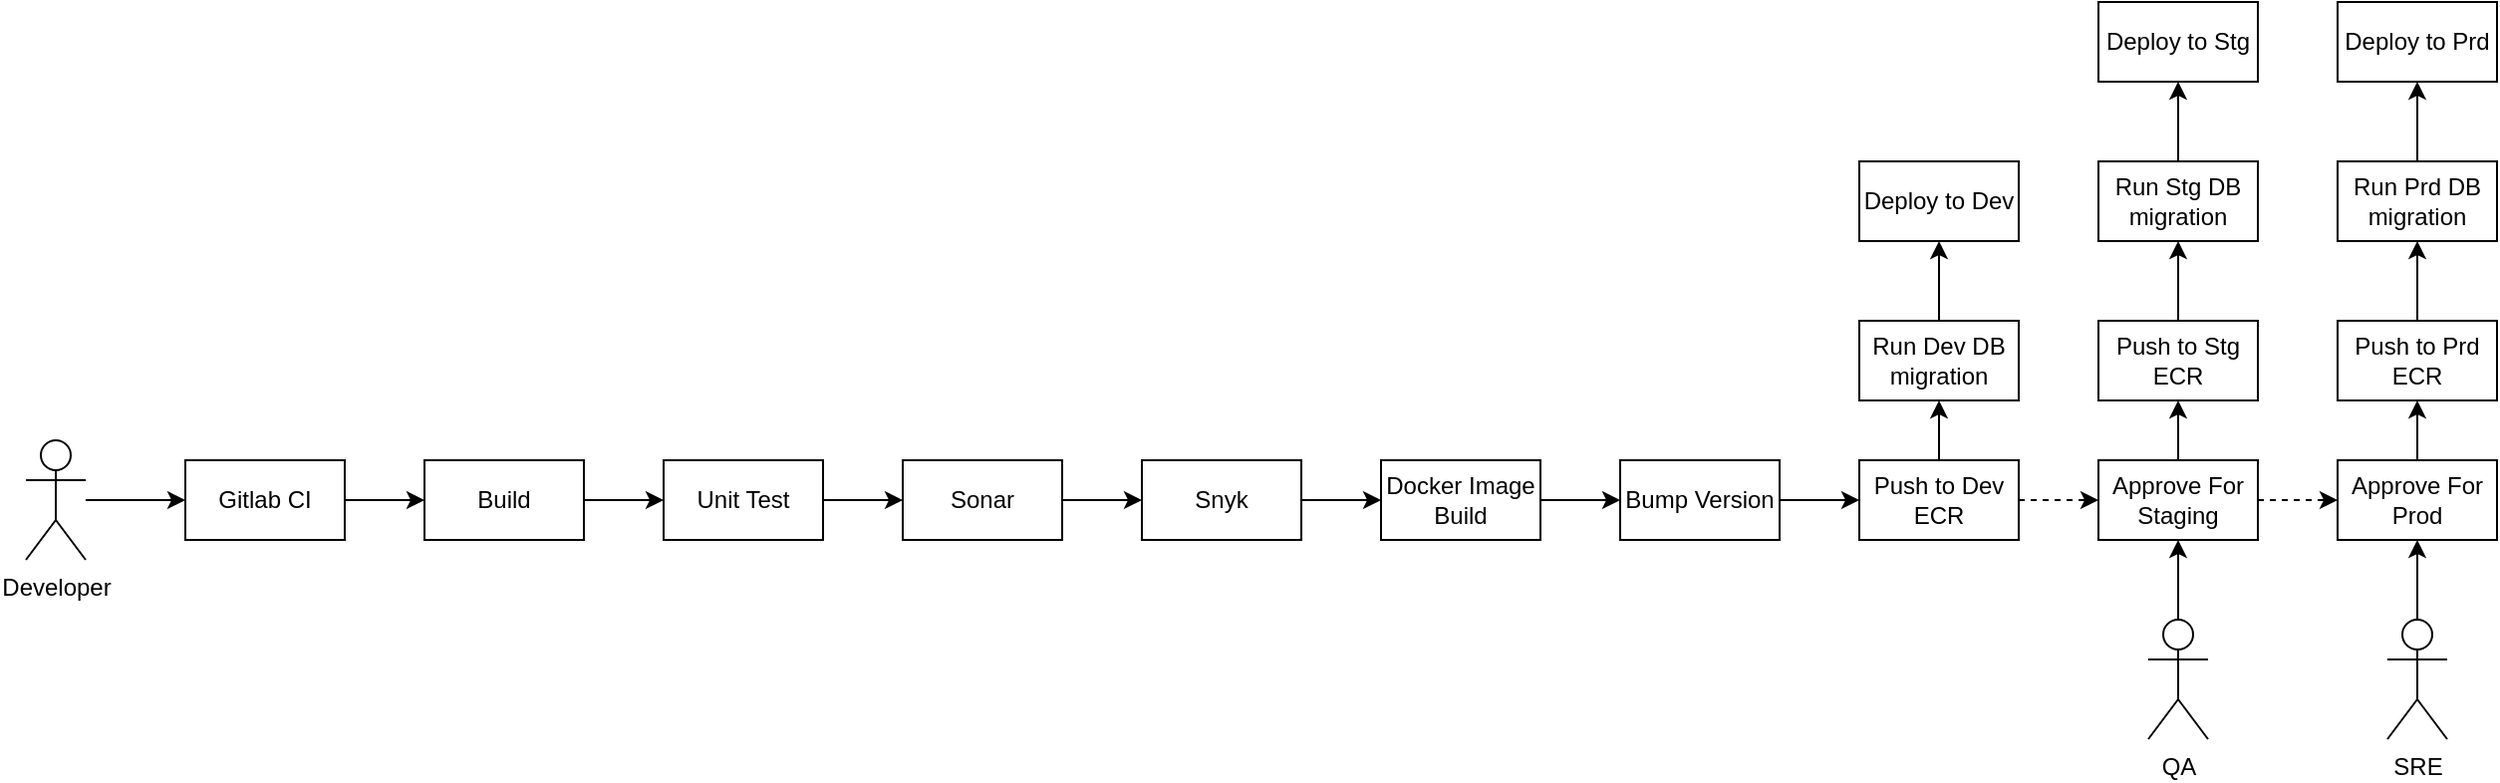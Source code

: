 <mxfile version="24.7.17">
  <diagram name="Page-1" id="igBCnnvXsr1_LxXn-1ay">
    <mxGraphModel dx="1026" dy="650" grid="1" gridSize="10" guides="1" tooltips="1" connect="1" arrows="1" fold="1" page="1" pageScale="1" pageWidth="850" pageHeight="1100" math="0" shadow="0">
      <root>
        <mxCell id="0" />
        <mxCell id="1" parent="0" />
        <mxCell id="UhB48WPvwvY5M4VgbpCV-41" style="edgeStyle=orthogonalEdgeStyle;rounded=0;orthogonalLoop=1;jettySize=auto;html=1;entryX=0;entryY=0.5;entryDx=0;entryDy=0;" edge="1" parent="1" source="UhB48WPvwvY5M4VgbpCV-1" target="UhB48WPvwvY5M4VgbpCV-2">
          <mxGeometry relative="1" as="geometry" />
        </mxCell>
        <mxCell id="UhB48WPvwvY5M4VgbpCV-1" value="Developer" style="shape=umlActor;verticalLabelPosition=bottom;verticalAlign=top;html=1;outlineConnect=0;" vertex="1" parent="1">
          <mxGeometry x="120" y="260" width="30" height="60" as="geometry" />
        </mxCell>
        <mxCell id="UhB48WPvwvY5M4VgbpCV-42" style="edgeStyle=orthogonalEdgeStyle;rounded=0;orthogonalLoop=1;jettySize=auto;html=1;entryX=0;entryY=0.5;entryDx=0;entryDy=0;" edge="1" parent="1" source="UhB48WPvwvY5M4VgbpCV-2" target="UhB48WPvwvY5M4VgbpCV-3">
          <mxGeometry relative="1" as="geometry" />
        </mxCell>
        <mxCell id="UhB48WPvwvY5M4VgbpCV-2" value="Gitlab CI" style="rounded=0;whiteSpace=wrap;html=1;" vertex="1" parent="1">
          <mxGeometry x="200" y="270" width="80" height="40" as="geometry" />
        </mxCell>
        <mxCell id="UhB48WPvwvY5M4VgbpCV-43" style="edgeStyle=orthogonalEdgeStyle;rounded=0;orthogonalLoop=1;jettySize=auto;html=1;entryX=0;entryY=0.5;entryDx=0;entryDy=0;" edge="1" parent="1" source="UhB48WPvwvY5M4VgbpCV-3" target="UhB48WPvwvY5M4VgbpCV-4">
          <mxGeometry relative="1" as="geometry" />
        </mxCell>
        <mxCell id="UhB48WPvwvY5M4VgbpCV-3" value="Build" style="rounded=0;whiteSpace=wrap;html=1;" vertex="1" parent="1">
          <mxGeometry x="320" y="270" width="80" height="40" as="geometry" />
        </mxCell>
        <mxCell id="UhB48WPvwvY5M4VgbpCV-44" style="edgeStyle=orthogonalEdgeStyle;rounded=0;orthogonalLoop=1;jettySize=auto;html=1;entryX=0;entryY=0.5;entryDx=0;entryDy=0;" edge="1" parent="1" source="UhB48WPvwvY5M4VgbpCV-4" target="UhB48WPvwvY5M4VgbpCV-5">
          <mxGeometry relative="1" as="geometry" />
        </mxCell>
        <mxCell id="UhB48WPvwvY5M4VgbpCV-4" value="Unit Test" style="rounded=0;whiteSpace=wrap;html=1;" vertex="1" parent="1">
          <mxGeometry x="440" y="270" width="80" height="40" as="geometry" />
        </mxCell>
        <mxCell id="UhB48WPvwvY5M4VgbpCV-45" style="edgeStyle=orthogonalEdgeStyle;rounded=0;orthogonalLoop=1;jettySize=auto;html=1;entryX=0;entryY=0.5;entryDx=0;entryDy=0;" edge="1" parent="1" source="UhB48WPvwvY5M4VgbpCV-5" target="UhB48WPvwvY5M4VgbpCV-6">
          <mxGeometry relative="1" as="geometry" />
        </mxCell>
        <mxCell id="UhB48WPvwvY5M4VgbpCV-5" value="Sonar" style="rounded=0;whiteSpace=wrap;html=1;" vertex="1" parent="1">
          <mxGeometry x="560" y="270" width="80" height="40" as="geometry" />
        </mxCell>
        <mxCell id="UhB48WPvwvY5M4VgbpCV-46" style="edgeStyle=orthogonalEdgeStyle;rounded=0;orthogonalLoop=1;jettySize=auto;html=1;" edge="1" parent="1" source="UhB48WPvwvY5M4VgbpCV-6" target="UhB48WPvwvY5M4VgbpCV-7">
          <mxGeometry relative="1" as="geometry" />
        </mxCell>
        <mxCell id="UhB48WPvwvY5M4VgbpCV-6" value="Snyk" style="rounded=0;whiteSpace=wrap;html=1;" vertex="1" parent="1">
          <mxGeometry x="680" y="270" width="80" height="40" as="geometry" />
        </mxCell>
        <mxCell id="UhB48WPvwvY5M4VgbpCV-47" style="edgeStyle=orthogonalEdgeStyle;rounded=0;orthogonalLoop=1;jettySize=auto;html=1;entryX=0;entryY=0.5;entryDx=0;entryDy=0;" edge="1" parent="1" source="UhB48WPvwvY5M4VgbpCV-7" target="UhB48WPvwvY5M4VgbpCV-11">
          <mxGeometry relative="1" as="geometry" />
        </mxCell>
        <mxCell id="UhB48WPvwvY5M4VgbpCV-7" value="Docker Image Build" style="rounded=0;whiteSpace=wrap;html=1;" vertex="1" parent="1">
          <mxGeometry x="800" y="270" width="80" height="40" as="geometry" />
        </mxCell>
        <mxCell id="UhB48WPvwvY5M4VgbpCV-48" style="edgeStyle=orthogonalEdgeStyle;rounded=0;orthogonalLoop=1;jettySize=auto;html=1;" edge="1" parent="1" source="UhB48WPvwvY5M4VgbpCV-11" target="UhB48WPvwvY5M4VgbpCV-12">
          <mxGeometry relative="1" as="geometry" />
        </mxCell>
        <mxCell id="UhB48WPvwvY5M4VgbpCV-11" value="Bump Version" style="rounded=0;whiteSpace=wrap;html=1;" vertex="1" parent="1">
          <mxGeometry x="920" y="270" width="80" height="40" as="geometry" />
        </mxCell>
        <mxCell id="UhB48WPvwvY5M4VgbpCV-18" style="edgeStyle=orthogonalEdgeStyle;rounded=0;orthogonalLoop=1;jettySize=auto;html=1;entryX=0.5;entryY=1;entryDx=0;entryDy=0;" edge="1" parent="1" source="UhB48WPvwvY5M4VgbpCV-12" target="UhB48WPvwvY5M4VgbpCV-13">
          <mxGeometry relative="1" as="geometry" />
        </mxCell>
        <mxCell id="UhB48WPvwvY5M4VgbpCV-49" style="edgeStyle=orthogonalEdgeStyle;rounded=0;orthogonalLoop=1;jettySize=auto;html=1;entryX=0;entryY=0.5;entryDx=0;entryDy=0;dashed=1;" edge="1" parent="1" source="UhB48WPvwvY5M4VgbpCV-12" target="UhB48WPvwvY5M4VgbpCV-16">
          <mxGeometry relative="1" as="geometry" />
        </mxCell>
        <mxCell id="UhB48WPvwvY5M4VgbpCV-12" value="Push to Dev ECR" style="rounded=0;whiteSpace=wrap;html=1;" vertex="1" parent="1">
          <mxGeometry x="1040" y="270" width="80" height="40" as="geometry" />
        </mxCell>
        <mxCell id="UhB48WPvwvY5M4VgbpCV-19" style="edgeStyle=orthogonalEdgeStyle;rounded=0;orthogonalLoop=1;jettySize=auto;html=1;entryX=0.5;entryY=1;entryDx=0;entryDy=0;" edge="1" parent="1" source="UhB48WPvwvY5M4VgbpCV-13" target="UhB48WPvwvY5M4VgbpCV-14">
          <mxGeometry relative="1" as="geometry" />
        </mxCell>
        <mxCell id="UhB48WPvwvY5M4VgbpCV-13" value="Run Dev DB migration" style="rounded=0;whiteSpace=wrap;html=1;" vertex="1" parent="1">
          <mxGeometry x="1040" y="200" width="80" height="40" as="geometry" />
        </mxCell>
        <mxCell id="UhB48WPvwvY5M4VgbpCV-14" value="Deploy to Dev" style="rounded=0;whiteSpace=wrap;html=1;" vertex="1" parent="1">
          <mxGeometry x="1040" y="120" width="80" height="40" as="geometry" />
        </mxCell>
        <mxCell id="UhB48WPvwvY5M4VgbpCV-22" style="edgeStyle=orthogonalEdgeStyle;rounded=0;orthogonalLoop=1;jettySize=auto;html=1;entryX=0.5;entryY=1;entryDx=0;entryDy=0;" edge="1" parent="1" source="UhB48WPvwvY5M4VgbpCV-16" target="UhB48WPvwvY5M4VgbpCV-20">
          <mxGeometry relative="1" as="geometry" />
        </mxCell>
        <mxCell id="UhB48WPvwvY5M4VgbpCV-50" style="edgeStyle=orthogonalEdgeStyle;rounded=0;orthogonalLoop=1;jettySize=auto;html=1;entryX=0;entryY=0.5;entryDx=0;entryDy=0;dashed=1;" edge="1" parent="1" source="UhB48WPvwvY5M4VgbpCV-16" target="UhB48WPvwvY5M4VgbpCV-33">
          <mxGeometry relative="1" as="geometry" />
        </mxCell>
        <mxCell id="UhB48WPvwvY5M4VgbpCV-16" value="Approve For Staging" style="rounded=0;whiteSpace=wrap;html=1;" vertex="1" parent="1">
          <mxGeometry x="1160" y="270" width="80" height="40" as="geometry" />
        </mxCell>
        <mxCell id="UhB48WPvwvY5M4VgbpCV-24" style="edgeStyle=orthogonalEdgeStyle;rounded=0;orthogonalLoop=1;jettySize=auto;html=1;entryX=0.5;entryY=1;entryDx=0;entryDy=0;" edge="1" parent="1" source="UhB48WPvwvY5M4VgbpCV-17" target="UhB48WPvwvY5M4VgbpCV-21">
          <mxGeometry relative="1" as="geometry" />
        </mxCell>
        <mxCell id="UhB48WPvwvY5M4VgbpCV-17" value="Run Stg DB migration" style="rounded=0;whiteSpace=wrap;html=1;" vertex="1" parent="1">
          <mxGeometry x="1160" y="120" width="80" height="40" as="geometry" />
        </mxCell>
        <mxCell id="UhB48WPvwvY5M4VgbpCV-23" style="edgeStyle=orthogonalEdgeStyle;rounded=0;orthogonalLoop=1;jettySize=auto;html=1;entryX=0.5;entryY=1;entryDx=0;entryDy=0;" edge="1" parent="1" source="UhB48WPvwvY5M4VgbpCV-20" target="UhB48WPvwvY5M4VgbpCV-17">
          <mxGeometry relative="1" as="geometry" />
        </mxCell>
        <mxCell id="UhB48WPvwvY5M4VgbpCV-20" value="Push to Stg ECR" style="rounded=0;whiteSpace=wrap;html=1;" vertex="1" parent="1">
          <mxGeometry x="1160" y="200" width="80" height="40" as="geometry" />
        </mxCell>
        <mxCell id="UhB48WPvwvY5M4VgbpCV-21" value="Deploy to Stg" style="rounded=0;whiteSpace=wrap;html=1;" vertex="1" parent="1">
          <mxGeometry x="1160" y="40" width="80" height="40" as="geometry" />
        </mxCell>
        <mxCell id="UhB48WPvwvY5M4VgbpCV-32" style="edgeStyle=orthogonalEdgeStyle;rounded=0;orthogonalLoop=1;jettySize=auto;html=1;entryX=0.5;entryY=1;entryDx=0;entryDy=0;" edge="1" parent="1" source="UhB48WPvwvY5M4VgbpCV-33" target="UhB48WPvwvY5M4VgbpCV-37">
          <mxGeometry relative="1" as="geometry" />
        </mxCell>
        <mxCell id="UhB48WPvwvY5M4VgbpCV-33" value="Approve For Prod" style="rounded=0;whiteSpace=wrap;html=1;" vertex="1" parent="1">
          <mxGeometry x="1280" y="270" width="80" height="40" as="geometry" />
        </mxCell>
        <mxCell id="UhB48WPvwvY5M4VgbpCV-34" style="edgeStyle=orthogonalEdgeStyle;rounded=0;orthogonalLoop=1;jettySize=auto;html=1;entryX=0.5;entryY=1;entryDx=0;entryDy=0;" edge="1" parent="1" source="UhB48WPvwvY5M4VgbpCV-35" target="UhB48WPvwvY5M4VgbpCV-38">
          <mxGeometry relative="1" as="geometry" />
        </mxCell>
        <mxCell id="UhB48WPvwvY5M4VgbpCV-35" value="Run Prd DB migration" style="rounded=0;whiteSpace=wrap;html=1;" vertex="1" parent="1">
          <mxGeometry x="1280" y="120" width="80" height="40" as="geometry" />
        </mxCell>
        <mxCell id="UhB48WPvwvY5M4VgbpCV-36" style="edgeStyle=orthogonalEdgeStyle;rounded=0;orthogonalLoop=1;jettySize=auto;html=1;entryX=0.5;entryY=1;entryDx=0;entryDy=0;" edge="1" parent="1" source="UhB48WPvwvY5M4VgbpCV-37" target="UhB48WPvwvY5M4VgbpCV-35">
          <mxGeometry relative="1" as="geometry" />
        </mxCell>
        <mxCell id="UhB48WPvwvY5M4VgbpCV-37" value="Push to Prd ECR" style="rounded=0;whiteSpace=wrap;html=1;" vertex="1" parent="1">
          <mxGeometry x="1280" y="200" width="80" height="40" as="geometry" />
        </mxCell>
        <mxCell id="UhB48WPvwvY5M4VgbpCV-38" value="Deploy to Prd" style="rounded=0;whiteSpace=wrap;html=1;" vertex="1" parent="1">
          <mxGeometry x="1280" y="40" width="80" height="40" as="geometry" />
        </mxCell>
        <mxCell id="UhB48WPvwvY5M4VgbpCV-52" style="edgeStyle=orthogonalEdgeStyle;rounded=0;orthogonalLoop=1;jettySize=auto;html=1;entryX=0.5;entryY=1;entryDx=0;entryDy=0;" edge="1" parent="1" source="UhB48WPvwvY5M4VgbpCV-51" target="UhB48WPvwvY5M4VgbpCV-16">
          <mxGeometry relative="1" as="geometry" />
        </mxCell>
        <mxCell id="UhB48WPvwvY5M4VgbpCV-51" value="QA" style="shape=umlActor;verticalLabelPosition=bottom;verticalAlign=top;html=1;outlineConnect=0;" vertex="1" parent="1">
          <mxGeometry x="1185" y="350" width="30" height="60" as="geometry" />
        </mxCell>
        <mxCell id="UhB48WPvwvY5M4VgbpCV-54" style="edgeStyle=orthogonalEdgeStyle;rounded=0;orthogonalLoop=1;jettySize=auto;html=1;entryX=0.5;entryY=1;entryDx=0;entryDy=0;" edge="1" parent="1" source="UhB48WPvwvY5M4VgbpCV-53" target="UhB48WPvwvY5M4VgbpCV-33">
          <mxGeometry relative="1" as="geometry" />
        </mxCell>
        <mxCell id="UhB48WPvwvY5M4VgbpCV-53" value="SRE" style="shape=umlActor;verticalLabelPosition=bottom;verticalAlign=top;html=1;outlineConnect=0;" vertex="1" parent="1">
          <mxGeometry x="1305" y="350" width="30" height="60" as="geometry" />
        </mxCell>
      </root>
    </mxGraphModel>
  </diagram>
</mxfile>
